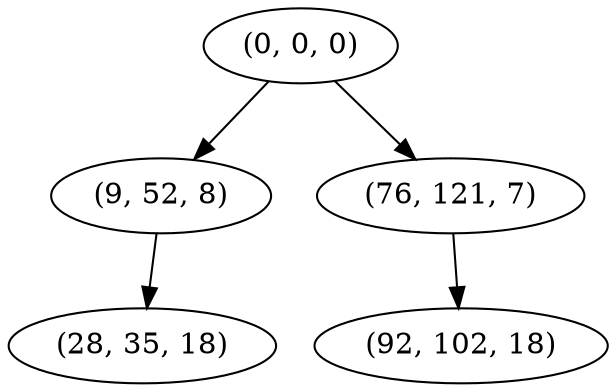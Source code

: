 digraph tree {
    "(0, 0, 0)";
    "(9, 52, 8)";
    "(28, 35, 18)";
    "(76, 121, 7)";
    "(92, 102, 18)";
    "(0, 0, 0)" -> "(9, 52, 8)";
    "(0, 0, 0)" -> "(76, 121, 7)";
    "(9, 52, 8)" -> "(28, 35, 18)";
    "(76, 121, 7)" -> "(92, 102, 18)";
}
